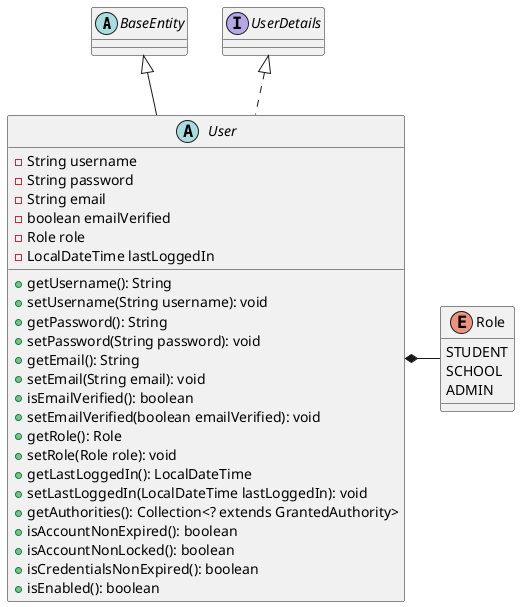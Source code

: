 @startuml User

abstract class BaseEntity {
}

interface UserDetails {
}

enum Role {
    STUDENT
    SCHOOL
    ADMIN
}


abstract class User {
    - String username
    - String password
    - String email
    - boolean emailVerified
    - Role role
    - LocalDateTime lastLoggedIn

    + getUsername(): String
    + setUsername(String username): void
    + getPassword(): String
    + setPassword(String password): void
    + getEmail(): String
    + setEmail(String email): void
    + isEmailVerified(): boolean
    + setEmailVerified(boolean emailVerified): void
    + getRole(): Role
    + setRole(Role role): void
    + getLastLoggedIn(): LocalDateTime
    + setLastLoggedIn(LocalDateTime lastLoggedIn): void
    + getAuthorities(): Collection<? extends GrantedAuthority>
    + isAccountNonExpired(): boolean
    + isAccountNonLocked(): boolean
    + isCredentialsNonExpired(): boolean
    + isEnabled(): boolean
}

BaseEntity <|-- User
UserDetails <|.. User
User *-r- Role

@enduml
